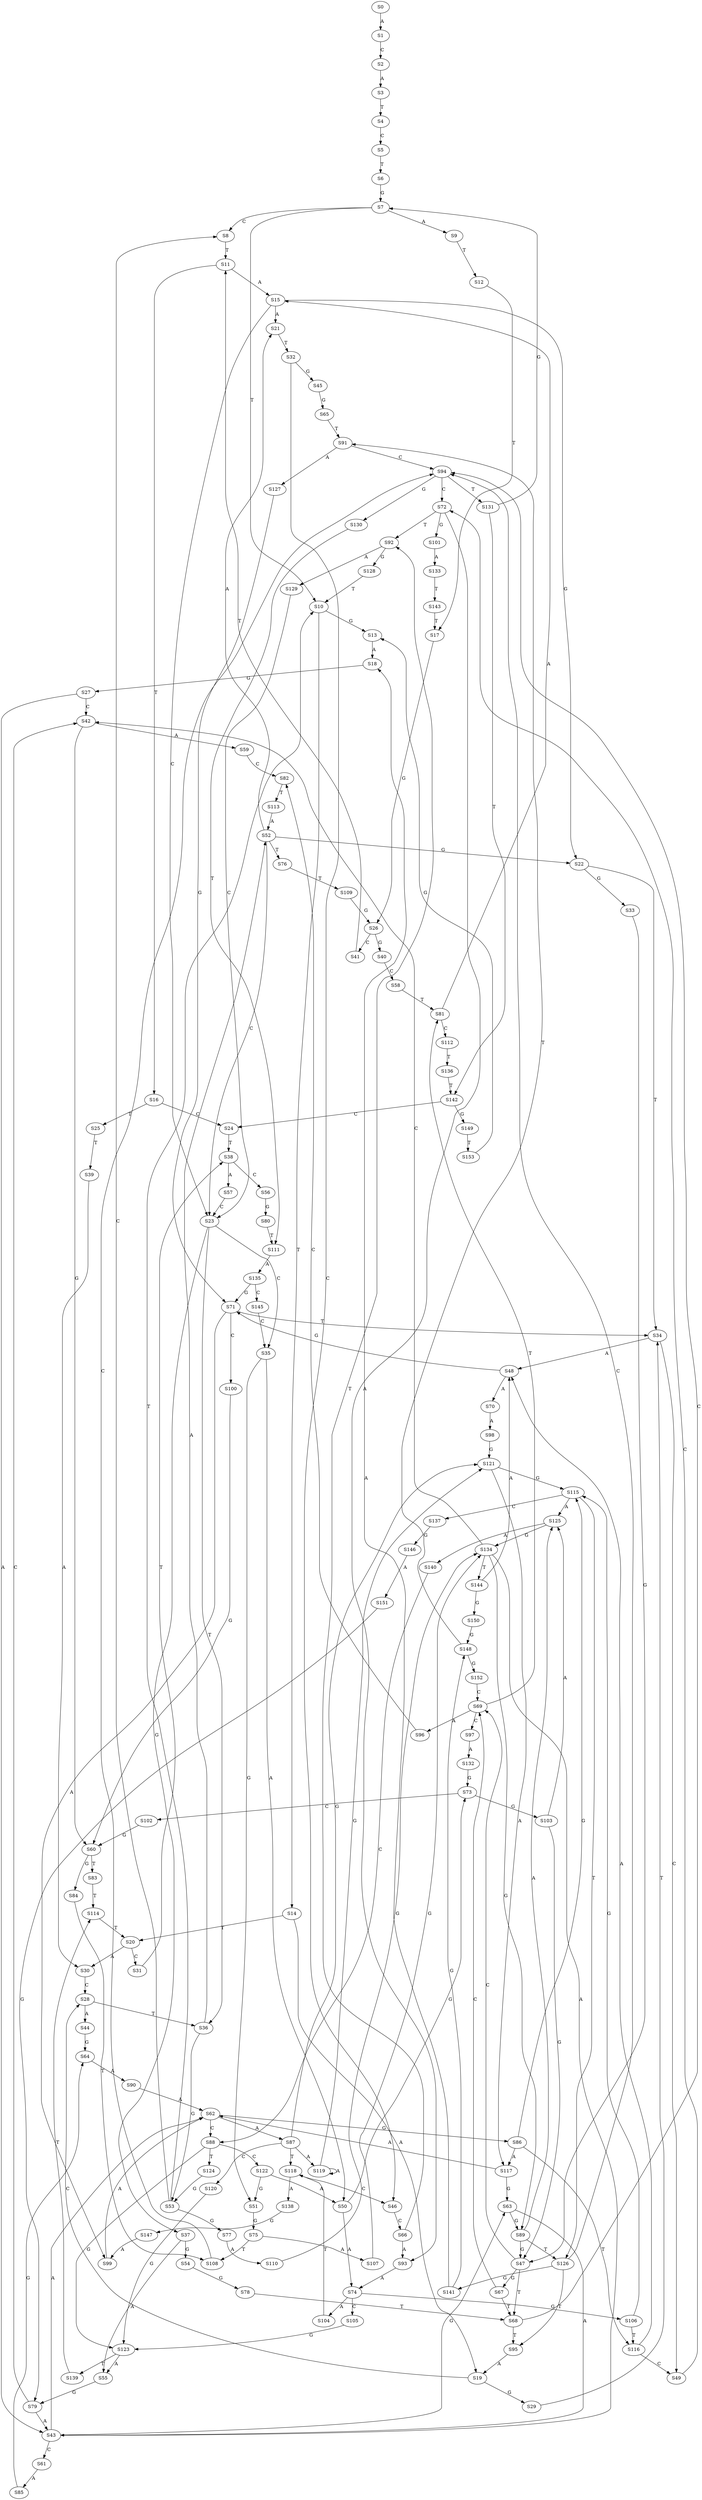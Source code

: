 strict digraph  {
	S0 -> S1 [ label = A ];
	S1 -> S2 [ label = C ];
	S2 -> S3 [ label = A ];
	S3 -> S4 [ label = T ];
	S4 -> S5 [ label = C ];
	S5 -> S6 [ label = T ];
	S6 -> S7 [ label = G ];
	S7 -> S8 [ label = C ];
	S7 -> S9 [ label = A ];
	S7 -> S10 [ label = T ];
	S8 -> S11 [ label = T ];
	S9 -> S12 [ label = T ];
	S10 -> S13 [ label = G ];
	S10 -> S14 [ label = T ];
	S11 -> S15 [ label = A ];
	S11 -> S16 [ label = T ];
	S12 -> S17 [ label = T ];
	S13 -> S18 [ label = A ];
	S14 -> S19 [ label = A ];
	S14 -> S20 [ label = T ];
	S15 -> S21 [ label = A ];
	S15 -> S22 [ label = G ];
	S15 -> S23 [ label = C ];
	S16 -> S24 [ label = C ];
	S16 -> S25 [ label = T ];
	S17 -> S26 [ label = G ];
	S18 -> S27 [ label = G ];
	S19 -> S28 [ label = C ];
	S19 -> S29 [ label = G ];
	S20 -> S30 [ label = A ];
	S20 -> S31 [ label = C ];
	S21 -> S32 [ label = T ];
	S22 -> S33 [ label = G ];
	S22 -> S34 [ label = T ];
	S23 -> S35 [ label = C ];
	S23 -> S36 [ label = T ];
	S23 -> S37 [ label = G ];
	S24 -> S38 [ label = T ];
	S25 -> S39 [ label = T ];
	S26 -> S40 [ label = G ];
	S26 -> S41 [ label = C ];
	S27 -> S42 [ label = C ];
	S27 -> S43 [ label = A ];
	S28 -> S44 [ label = A ];
	S28 -> S36 [ label = T ];
	S29 -> S34 [ label = T ];
	S30 -> S28 [ label = C ];
	S31 -> S38 [ label = T ];
	S32 -> S45 [ label = G ];
	S32 -> S46 [ label = C ];
	S33 -> S47 [ label = G ];
	S34 -> S48 [ label = A ];
	S34 -> S49 [ label = C ];
	S35 -> S50 [ label = A ];
	S35 -> S51 [ label = G ];
	S36 -> S52 [ label = A ];
	S36 -> S53 [ label = G ];
	S37 -> S54 [ label = G ];
	S37 -> S55 [ label = A ];
	S38 -> S56 [ label = C ];
	S38 -> S57 [ label = A ];
	S39 -> S30 [ label = A ];
	S40 -> S58 [ label = C ];
	S41 -> S11 [ label = T ];
	S42 -> S59 [ label = A ];
	S42 -> S60 [ label = G ];
	S43 -> S61 [ label = C ];
	S43 -> S62 [ label = A ];
	S43 -> S63 [ label = G ];
	S44 -> S64 [ label = G ];
	S45 -> S65 [ label = G ];
	S46 -> S66 [ label = C ];
	S47 -> S67 [ label = G ];
	S47 -> S68 [ label = T ];
	S47 -> S69 [ label = C ];
	S48 -> S70 [ label = A ];
	S48 -> S71 [ label = G ];
	S49 -> S72 [ label = C ];
	S50 -> S73 [ label = G ];
	S50 -> S74 [ label = A ];
	S51 -> S75 [ label = G ];
	S52 -> S21 [ label = A ];
	S52 -> S22 [ label = G ];
	S52 -> S76 [ label = T ];
	S52 -> S23 [ label = C ];
	S53 -> S10 [ label = T ];
	S53 -> S8 [ label = C ];
	S53 -> S77 [ label = G ];
	S54 -> S78 [ label = G ];
	S55 -> S79 [ label = G ];
	S56 -> S80 [ label = G ];
	S57 -> S23 [ label = C ];
	S58 -> S81 [ label = T ];
	S59 -> S82 [ label = C ];
	S60 -> S83 [ label = T ];
	S60 -> S84 [ label = G ];
	S61 -> S85 [ label = A ];
	S62 -> S86 [ label = G ];
	S62 -> S87 [ label = A ];
	S62 -> S88 [ label = C ];
	S63 -> S43 [ label = A ];
	S63 -> S89 [ label = G ];
	S64 -> S90 [ label = A ];
	S65 -> S91 [ label = T ];
	S66 -> S92 [ label = T ];
	S66 -> S93 [ label = A ];
	S67 -> S68 [ label = T ];
	S67 -> S69 [ label = C ];
	S68 -> S94 [ label = C ];
	S68 -> S95 [ label = T ];
	S69 -> S96 [ label = A ];
	S69 -> S97 [ label = C ];
	S69 -> S81 [ label = T ];
	S70 -> S98 [ label = A ];
	S71 -> S99 [ label = A ];
	S71 -> S34 [ label = T ];
	S71 -> S100 [ label = C ];
	S72 -> S101 [ label = G ];
	S72 -> S92 [ label = T ];
	S72 -> S93 [ label = A ];
	S73 -> S102 [ label = C ];
	S73 -> S103 [ label = G ];
	S74 -> S104 [ label = A ];
	S74 -> S105 [ label = C ];
	S74 -> S106 [ label = G ];
	S75 -> S107 [ label = A ];
	S75 -> S108 [ label = T ];
	S76 -> S109 [ label = T ];
	S77 -> S110 [ label = A ];
	S78 -> S68 [ label = T ];
	S79 -> S43 [ label = A ];
	S79 -> S42 [ label = C ];
	S80 -> S111 [ label = T ];
	S81 -> S112 [ label = C ];
	S81 -> S15 [ label = A ];
	S82 -> S113 [ label = T ];
	S83 -> S114 [ label = T ];
	S84 -> S108 [ label = T ];
	S85 -> S64 [ label = G ];
	S86 -> S115 [ label = G ];
	S86 -> S116 [ label = T ];
	S86 -> S117 [ label = A ];
	S87 -> S118 [ label = T ];
	S87 -> S119 [ label = A ];
	S87 -> S120 [ label = C ];
	S87 -> S121 [ label = G ];
	S88 -> S122 [ label = C ];
	S88 -> S123 [ label = G ];
	S88 -> S124 [ label = T ];
	S89 -> S125 [ label = A ];
	S89 -> S47 [ label = G ];
	S89 -> S126 [ label = T ];
	S90 -> S62 [ label = A ];
	S91 -> S94 [ label = C ];
	S91 -> S127 [ label = A ];
	S92 -> S128 [ label = G ];
	S92 -> S129 [ label = A ];
	S93 -> S74 [ label = A ];
	S94 -> S72 [ label = C ];
	S94 -> S130 [ label = G ];
	S94 -> S131 [ label = T ];
	S95 -> S19 [ label = A ];
	S96 -> S82 [ label = C ];
	S97 -> S132 [ label = A ];
	S98 -> S121 [ label = G ];
	S99 -> S62 [ label = A ];
	S100 -> S60 [ label = G ];
	S101 -> S133 [ label = A ];
	S102 -> S60 [ label = G ];
	S103 -> S47 [ label = G ];
	S103 -> S125 [ label = A ];
	S104 -> S118 [ label = T ];
	S105 -> S123 [ label = G ];
	S106 -> S115 [ label = G ];
	S106 -> S116 [ label = T ];
	S107 -> S134 [ label = G ];
	S108 -> S94 [ label = C ];
	S109 -> S26 [ label = G ];
	S110 -> S134 [ label = G ];
	S111 -> S135 [ label = A ];
	S112 -> S136 [ label = T ];
	S113 -> S52 [ label = A ];
	S114 -> S20 [ label = T ];
	S115 -> S125 [ label = A ];
	S115 -> S126 [ label = T ];
	S115 -> S137 [ label = C ];
	S116 -> S48 [ label = A ];
	S116 -> S49 [ label = C ];
	S117 -> S62 [ label = A ];
	S117 -> S63 [ label = G ];
	S118 -> S138 [ label = A ];
	S118 -> S46 [ label = C ];
	S119 -> S121 [ label = G ];
	S119 -> S119 [ label = A ];
	S120 -> S123 [ label = G ];
	S121 -> S115 [ label = G ];
	S121 -> S117 [ label = A ];
	S122 -> S50 [ label = A ];
	S122 -> S51 [ label = G ];
	S123 -> S55 [ label = A ];
	S123 -> S139 [ label = T ];
	S124 -> S53 [ label = G ];
	S125 -> S134 [ label = G ];
	S125 -> S140 [ label = A ];
	S126 -> S141 [ label = G ];
	S126 -> S95 [ label = T ];
	S126 -> S94 [ label = C ];
	S127 -> S71 [ label = G ];
	S128 -> S10 [ label = T ];
	S129 -> S23 [ label = C ];
	S130 -> S111 [ label = T ];
	S131 -> S7 [ label = G ];
	S131 -> S142 [ label = T ];
	S132 -> S73 [ label = G ];
	S133 -> S143 [ label = T ];
	S134 -> S144 [ label = T ];
	S134 -> S43 [ label = A ];
	S134 -> S89 [ label = G ];
	S134 -> S42 [ label = C ];
	S135 -> S71 [ label = G ];
	S135 -> S145 [ label = C ];
	S136 -> S142 [ label = T ];
	S137 -> S146 [ label = G ];
	S138 -> S147 [ label = G ];
	S139 -> S114 [ label = T ];
	S140 -> S88 [ label = C ];
	S141 -> S18 [ label = A ];
	S141 -> S148 [ label = G ];
	S142 -> S24 [ label = C ];
	S142 -> S149 [ label = G ];
	S143 -> S17 [ label = T ];
	S144 -> S150 [ label = G ];
	S144 -> S48 [ label = A ];
	S145 -> S35 [ label = C ];
	S146 -> S151 [ label = A ];
	S147 -> S99 [ label = A ];
	S148 -> S91 [ label = T ];
	S148 -> S152 [ label = G ];
	S149 -> S153 [ label = T ];
	S150 -> S148 [ label = G ];
	S151 -> S79 [ label = G ];
	S152 -> S69 [ label = C ];
	S153 -> S13 [ label = G ];
}
